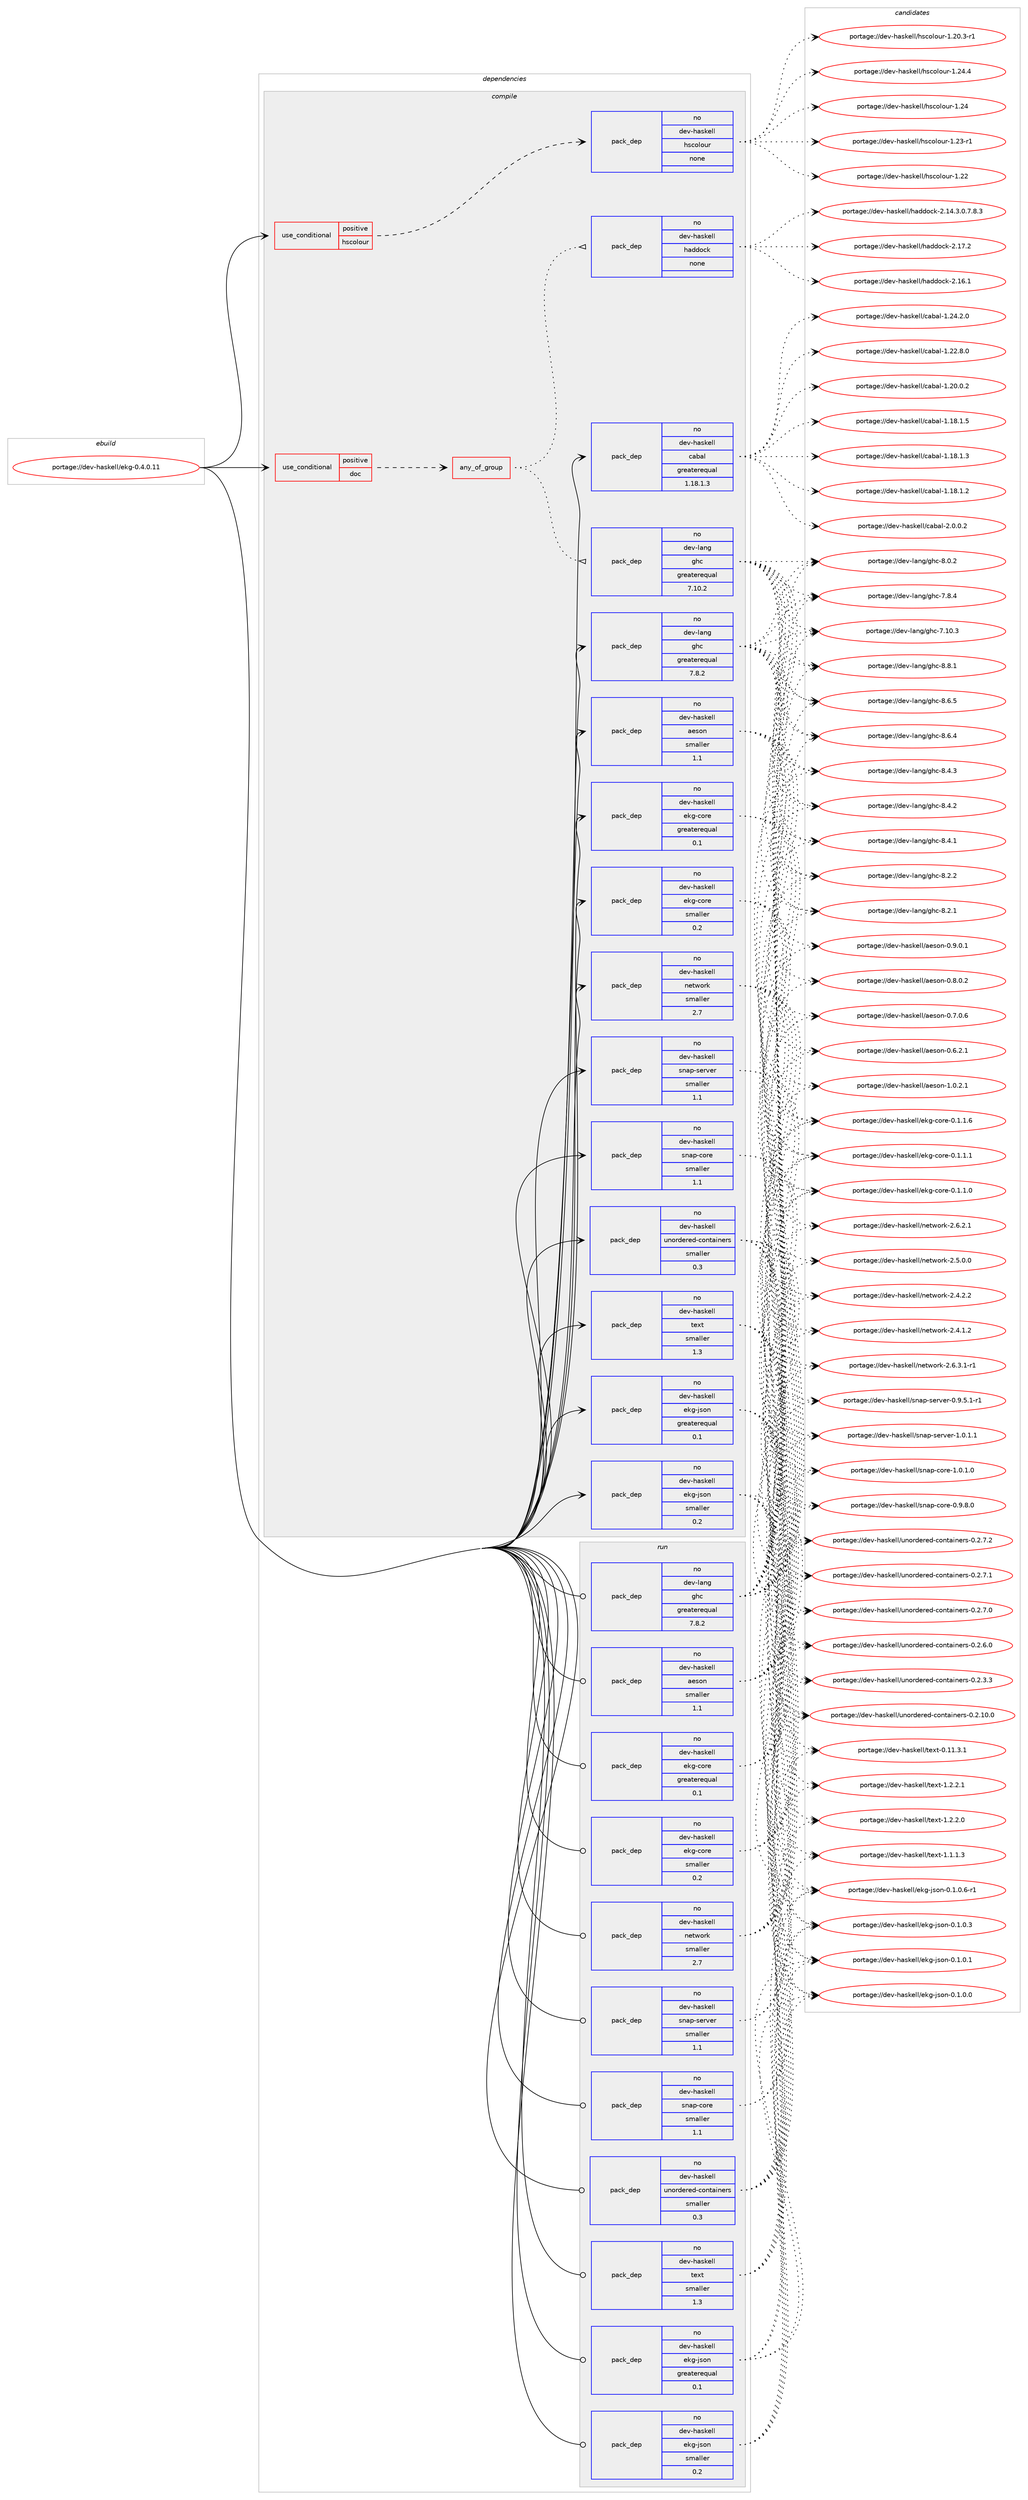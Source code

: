 digraph prolog {

# *************
# Graph options
# *************

newrank=true;
concentrate=true;
compound=true;
graph [rankdir=LR,fontname=Helvetica,fontsize=10,ranksep=1.5];#, ranksep=2.5, nodesep=0.2];
edge  [arrowhead=vee];
node  [fontname=Helvetica,fontsize=10];

# **********
# The ebuild
# **********

subgraph cluster_leftcol {
color=gray;
rank=same;
label=<<i>ebuild</i>>;
id [label="portage://dev-haskell/ekg-0.4.0.11", color=red, width=4, href="../dev-haskell/ekg-0.4.0.11.svg"];
}

# ****************
# The dependencies
# ****************

subgraph cluster_midcol {
color=gray;
label=<<i>dependencies</i>>;
subgraph cluster_compile {
fillcolor="#eeeeee";
style=filled;
label=<<i>compile</i>>;
subgraph cond134127 {
dependency563977 [label=<<TABLE BORDER="0" CELLBORDER="1" CELLSPACING="0" CELLPADDING="4"><TR><TD ROWSPAN="3" CELLPADDING="10">use_conditional</TD></TR><TR><TD>positive</TD></TR><TR><TD>doc</TD></TR></TABLE>>, shape=none, color=red];
subgraph any6513 {
dependency563978 [label=<<TABLE BORDER="0" CELLBORDER="1" CELLSPACING="0" CELLPADDING="4"><TR><TD CELLPADDING="10">any_of_group</TD></TR></TABLE>>, shape=none, color=red];subgraph pack423100 {
dependency563979 [label=<<TABLE BORDER="0" CELLBORDER="1" CELLSPACING="0" CELLPADDING="4" WIDTH="220"><TR><TD ROWSPAN="6" CELLPADDING="30">pack_dep</TD></TR><TR><TD WIDTH="110">no</TD></TR><TR><TD>dev-haskell</TD></TR><TR><TD>haddock</TD></TR><TR><TD>none</TD></TR><TR><TD></TD></TR></TABLE>>, shape=none, color=blue];
}
dependency563978:e -> dependency563979:w [weight=20,style="dotted",arrowhead="oinv"];
subgraph pack423101 {
dependency563980 [label=<<TABLE BORDER="0" CELLBORDER="1" CELLSPACING="0" CELLPADDING="4" WIDTH="220"><TR><TD ROWSPAN="6" CELLPADDING="30">pack_dep</TD></TR><TR><TD WIDTH="110">no</TD></TR><TR><TD>dev-lang</TD></TR><TR><TD>ghc</TD></TR><TR><TD>greaterequal</TD></TR><TR><TD>7.10.2</TD></TR></TABLE>>, shape=none, color=blue];
}
dependency563978:e -> dependency563980:w [weight=20,style="dotted",arrowhead="oinv"];
}
dependency563977:e -> dependency563978:w [weight=20,style="dashed",arrowhead="vee"];
}
id:e -> dependency563977:w [weight=20,style="solid",arrowhead="vee"];
subgraph cond134128 {
dependency563981 [label=<<TABLE BORDER="0" CELLBORDER="1" CELLSPACING="0" CELLPADDING="4"><TR><TD ROWSPAN="3" CELLPADDING="10">use_conditional</TD></TR><TR><TD>positive</TD></TR><TR><TD>hscolour</TD></TR></TABLE>>, shape=none, color=red];
subgraph pack423102 {
dependency563982 [label=<<TABLE BORDER="0" CELLBORDER="1" CELLSPACING="0" CELLPADDING="4" WIDTH="220"><TR><TD ROWSPAN="6" CELLPADDING="30">pack_dep</TD></TR><TR><TD WIDTH="110">no</TD></TR><TR><TD>dev-haskell</TD></TR><TR><TD>hscolour</TD></TR><TR><TD>none</TD></TR><TR><TD></TD></TR></TABLE>>, shape=none, color=blue];
}
dependency563981:e -> dependency563982:w [weight=20,style="dashed",arrowhead="vee"];
}
id:e -> dependency563981:w [weight=20,style="solid",arrowhead="vee"];
subgraph pack423103 {
dependency563983 [label=<<TABLE BORDER="0" CELLBORDER="1" CELLSPACING="0" CELLPADDING="4" WIDTH="220"><TR><TD ROWSPAN="6" CELLPADDING="30">pack_dep</TD></TR><TR><TD WIDTH="110">no</TD></TR><TR><TD>dev-haskell</TD></TR><TR><TD>aeson</TD></TR><TR><TD>smaller</TD></TR><TR><TD>1.1</TD></TR></TABLE>>, shape=none, color=blue];
}
id:e -> dependency563983:w [weight=20,style="solid",arrowhead="vee"];
subgraph pack423104 {
dependency563984 [label=<<TABLE BORDER="0" CELLBORDER="1" CELLSPACING="0" CELLPADDING="4" WIDTH="220"><TR><TD ROWSPAN="6" CELLPADDING="30">pack_dep</TD></TR><TR><TD WIDTH="110">no</TD></TR><TR><TD>dev-haskell</TD></TR><TR><TD>cabal</TD></TR><TR><TD>greaterequal</TD></TR><TR><TD>1.18.1.3</TD></TR></TABLE>>, shape=none, color=blue];
}
id:e -> dependency563984:w [weight=20,style="solid",arrowhead="vee"];
subgraph pack423105 {
dependency563985 [label=<<TABLE BORDER="0" CELLBORDER="1" CELLSPACING="0" CELLPADDING="4" WIDTH="220"><TR><TD ROWSPAN="6" CELLPADDING="30">pack_dep</TD></TR><TR><TD WIDTH="110">no</TD></TR><TR><TD>dev-haskell</TD></TR><TR><TD>ekg-core</TD></TR><TR><TD>greaterequal</TD></TR><TR><TD>0.1</TD></TR></TABLE>>, shape=none, color=blue];
}
id:e -> dependency563985:w [weight=20,style="solid",arrowhead="vee"];
subgraph pack423106 {
dependency563986 [label=<<TABLE BORDER="0" CELLBORDER="1" CELLSPACING="0" CELLPADDING="4" WIDTH="220"><TR><TD ROWSPAN="6" CELLPADDING="30">pack_dep</TD></TR><TR><TD WIDTH="110">no</TD></TR><TR><TD>dev-haskell</TD></TR><TR><TD>ekg-core</TD></TR><TR><TD>smaller</TD></TR><TR><TD>0.2</TD></TR></TABLE>>, shape=none, color=blue];
}
id:e -> dependency563986:w [weight=20,style="solid",arrowhead="vee"];
subgraph pack423107 {
dependency563987 [label=<<TABLE BORDER="0" CELLBORDER="1" CELLSPACING="0" CELLPADDING="4" WIDTH="220"><TR><TD ROWSPAN="6" CELLPADDING="30">pack_dep</TD></TR><TR><TD WIDTH="110">no</TD></TR><TR><TD>dev-haskell</TD></TR><TR><TD>ekg-json</TD></TR><TR><TD>greaterequal</TD></TR><TR><TD>0.1</TD></TR></TABLE>>, shape=none, color=blue];
}
id:e -> dependency563987:w [weight=20,style="solid",arrowhead="vee"];
subgraph pack423108 {
dependency563988 [label=<<TABLE BORDER="0" CELLBORDER="1" CELLSPACING="0" CELLPADDING="4" WIDTH="220"><TR><TD ROWSPAN="6" CELLPADDING="30">pack_dep</TD></TR><TR><TD WIDTH="110">no</TD></TR><TR><TD>dev-haskell</TD></TR><TR><TD>ekg-json</TD></TR><TR><TD>smaller</TD></TR><TR><TD>0.2</TD></TR></TABLE>>, shape=none, color=blue];
}
id:e -> dependency563988:w [weight=20,style="solid",arrowhead="vee"];
subgraph pack423109 {
dependency563989 [label=<<TABLE BORDER="0" CELLBORDER="1" CELLSPACING="0" CELLPADDING="4" WIDTH="220"><TR><TD ROWSPAN="6" CELLPADDING="30">pack_dep</TD></TR><TR><TD WIDTH="110">no</TD></TR><TR><TD>dev-haskell</TD></TR><TR><TD>network</TD></TR><TR><TD>smaller</TD></TR><TR><TD>2.7</TD></TR></TABLE>>, shape=none, color=blue];
}
id:e -> dependency563989:w [weight=20,style="solid",arrowhead="vee"];
subgraph pack423110 {
dependency563990 [label=<<TABLE BORDER="0" CELLBORDER="1" CELLSPACING="0" CELLPADDING="4" WIDTH="220"><TR><TD ROWSPAN="6" CELLPADDING="30">pack_dep</TD></TR><TR><TD WIDTH="110">no</TD></TR><TR><TD>dev-haskell</TD></TR><TR><TD>snap-core</TD></TR><TR><TD>smaller</TD></TR><TR><TD>1.1</TD></TR></TABLE>>, shape=none, color=blue];
}
id:e -> dependency563990:w [weight=20,style="solid",arrowhead="vee"];
subgraph pack423111 {
dependency563991 [label=<<TABLE BORDER="0" CELLBORDER="1" CELLSPACING="0" CELLPADDING="4" WIDTH="220"><TR><TD ROWSPAN="6" CELLPADDING="30">pack_dep</TD></TR><TR><TD WIDTH="110">no</TD></TR><TR><TD>dev-haskell</TD></TR><TR><TD>snap-server</TD></TR><TR><TD>smaller</TD></TR><TR><TD>1.1</TD></TR></TABLE>>, shape=none, color=blue];
}
id:e -> dependency563991:w [weight=20,style="solid",arrowhead="vee"];
subgraph pack423112 {
dependency563992 [label=<<TABLE BORDER="0" CELLBORDER="1" CELLSPACING="0" CELLPADDING="4" WIDTH="220"><TR><TD ROWSPAN="6" CELLPADDING="30">pack_dep</TD></TR><TR><TD WIDTH="110">no</TD></TR><TR><TD>dev-haskell</TD></TR><TR><TD>text</TD></TR><TR><TD>smaller</TD></TR><TR><TD>1.3</TD></TR></TABLE>>, shape=none, color=blue];
}
id:e -> dependency563992:w [weight=20,style="solid",arrowhead="vee"];
subgraph pack423113 {
dependency563993 [label=<<TABLE BORDER="0" CELLBORDER="1" CELLSPACING="0" CELLPADDING="4" WIDTH="220"><TR><TD ROWSPAN="6" CELLPADDING="30">pack_dep</TD></TR><TR><TD WIDTH="110">no</TD></TR><TR><TD>dev-haskell</TD></TR><TR><TD>unordered-containers</TD></TR><TR><TD>smaller</TD></TR><TR><TD>0.3</TD></TR></TABLE>>, shape=none, color=blue];
}
id:e -> dependency563993:w [weight=20,style="solid",arrowhead="vee"];
subgraph pack423114 {
dependency563994 [label=<<TABLE BORDER="0" CELLBORDER="1" CELLSPACING="0" CELLPADDING="4" WIDTH="220"><TR><TD ROWSPAN="6" CELLPADDING="30">pack_dep</TD></TR><TR><TD WIDTH="110">no</TD></TR><TR><TD>dev-lang</TD></TR><TR><TD>ghc</TD></TR><TR><TD>greaterequal</TD></TR><TR><TD>7.8.2</TD></TR></TABLE>>, shape=none, color=blue];
}
id:e -> dependency563994:w [weight=20,style="solid",arrowhead="vee"];
}
subgraph cluster_compileandrun {
fillcolor="#eeeeee";
style=filled;
label=<<i>compile and run</i>>;
}
subgraph cluster_run {
fillcolor="#eeeeee";
style=filled;
label=<<i>run</i>>;
subgraph pack423115 {
dependency563995 [label=<<TABLE BORDER="0" CELLBORDER="1" CELLSPACING="0" CELLPADDING="4" WIDTH="220"><TR><TD ROWSPAN="6" CELLPADDING="30">pack_dep</TD></TR><TR><TD WIDTH="110">no</TD></TR><TR><TD>dev-haskell</TD></TR><TR><TD>aeson</TD></TR><TR><TD>smaller</TD></TR><TR><TD>1.1</TD></TR></TABLE>>, shape=none, color=blue];
}
id:e -> dependency563995:w [weight=20,style="solid",arrowhead="odot"];
subgraph pack423116 {
dependency563996 [label=<<TABLE BORDER="0" CELLBORDER="1" CELLSPACING="0" CELLPADDING="4" WIDTH="220"><TR><TD ROWSPAN="6" CELLPADDING="30">pack_dep</TD></TR><TR><TD WIDTH="110">no</TD></TR><TR><TD>dev-haskell</TD></TR><TR><TD>ekg-core</TD></TR><TR><TD>greaterequal</TD></TR><TR><TD>0.1</TD></TR></TABLE>>, shape=none, color=blue];
}
id:e -> dependency563996:w [weight=20,style="solid",arrowhead="odot"];
subgraph pack423117 {
dependency563997 [label=<<TABLE BORDER="0" CELLBORDER="1" CELLSPACING="0" CELLPADDING="4" WIDTH="220"><TR><TD ROWSPAN="6" CELLPADDING="30">pack_dep</TD></TR><TR><TD WIDTH="110">no</TD></TR><TR><TD>dev-haskell</TD></TR><TR><TD>ekg-core</TD></TR><TR><TD>smaller</TD></TR><TR><TD>0.2</TD></TR></TABLE>>, shape=none, color=blue];
}
id:e -> dependency563997:w [weight=20,style="solid",arrowhead="odot"];
subgraph pack423118 {
dependency563998 [label=<<TABLE BORDER="0" CELLBORDER="1" CELLSPACING="0" CELLPADDING="4" WIDTH="220"><TR><TD ROWSPAN="6" CELLPADDING="30">pack_dep</TD></TR><TR><TD WIDTH="110">no</TD></TR><TR><TD>dev-haskell</TD></TR><TR><TD>ekg-json</TD></TR><TR><TD>greaterequal</TD></TR><TR><TD>0.1</TD></TR></TABLE>>, shape=none, color=blue];
}
id:e -> dependency563998:w [weight=20,style="solid",arrowhead="odot"];
subgraph pack423119 {
dependency563999 [label=<<TABLE BORDER="0" CELLBORDER="1" CELLSPACING="0" CELLPADDING="4" WIDTH="220"><TR><TD ROWSPAN="6" CELLPADDING="30">pack_dep</TD></TR><TR><TD WIDTH="110">no</TD></TR><TR><TD>dev-haskell</TD></TR><TR><TD>ekg-json</TD></TR><TR><TD>smaller</TD></TR><TR><TD>0.2</TD></TR></TABLE>>, shape=none, color=blue];
}
id:e -> dependency563999:w [weight=20,style="solid",arrowhead="odot"];
subgraph pack423120 {
dependency564000 [label=<<TABLE BORDER="0" CELLBORDER="1" CELLSPACING="0" CELLPADDING="4" WIDTH="220"><TR><TD ROWSPAN="6" CELLPADDING="30">pack_dep</TD></TR><TR><TD WIDTH="110">no</TD></TR><TR><TD>dev-haskell</TD></TR><TR><TD>network</TD></TR><TR><TD>smaller</TD></TR><TR><TD>2.7</TD></TR></TABLE>>, shape=none, color=blue];
}
id:e -> dependency564000:w [weight=20,style="solid",arrowhead="odot"];
subgraph pack423121 {
dependency564001 [label=<<TABLE BORDER="0" CELLBORDER="1" CELLSPACING="0" CELLPADDING="4" WIDTH="220"><TR><TD ROWSPAN="6" CELLPADDING="30">pack_dep</TD></TR><TR><TD WIDTH="110">no</TD></TR><TR><TD>dev-haskell</TD></TR><TR><TD>snap-core</TD></TR><TR><TD>smaller</TD></TR><TR><TD>1.1</TD></TR></TABLE>>, shape=none, color=blue];
}
id:e -> dependency564001:w [weight=20,style="solid",arrowhead="odot"];
subgraph pack423122 {
dependency564002 [label=<<TABLE BORDER="0" CELLBORDER="1" CELLSPACING="0" CELLPADDING="4" WIDTH="220"><TR><TD ROWSPAN="6" CELLPADDING="30">pack_dep</TD></TR><TR><TD WIDTH="110">no</TD></TR><TR><TD>dev-haskell</TD></TR><TR><TD>snap-server</TD></TR><TR><TD>smaller</TD></TR><TR><TD>1.1</TD></TR></TABLE>>, shape=none, color=blue];
}
id:e -> dependency564002:w [weight=20,style="solid",arrowhead="odot"];
subgraph pack423123 {
dependency564003 [label=<<TABLE BORDER="0" CELLBORDER="1" CELLSPACING="0" CELLPADDING="4" WIDTH="220"><TR><TD ROWSPAN="6" CELLPADDING="30">pack_dep</TD></TR><TR><TD WIDTH="110">no</TD></TR><TR><TD>dev-haskell</TD></TR><TR><TD>text</TD></TR><TR><TD>smaller</TD></TR><TR><TD>1.3</TD></TR></TABLE>>, shape=none, color=blue];
}
id:e -> dependency564003:w [weight=20,style="solid",arrowhead="odot"];
subgraph pack423124 {
dependency564004 [label=<<TABLE BORDER="0" CELLBORDER="1" CELLSPACING="0" CELLPADDING="4" WIDTH="220"><TR><TD ROWSPAN="6" CELLPADDING="30">pack_dep</TD></TR><TR><TD WIDTH="110">no</TD></TR><TR><TD>dev-haskell</TD></TR><TR><TD>unordered-containers</TD></TR><TR><TD>smaller</TD></TR><TR><TD>0.3</TD></TR></TABLE>>, shape=none, color=blue];
}
id:e -> dependency564004:w [weight=20,style="solid",arrowhead="odot"];
subgraph pack423125 {
dependency564005 [label=<<TABLE BORDER="0" CELLBORDER="1" CELLSPACING="0" CELLPADDING="4" WIDTH="220"><TR><TD ROWSPAN="6" CELLPADDING="30">pack_dep</TD></TR><TR><TD WIDTH="110">no</TD></TR><TR><TD>dev-lang</TD></TR><TR><TD>ghc</TD></TR><TR><TD>greaterequal</TD></TR><TR><TD>7.8.2</TD></TR></TABLE>>, shape=none, color=blue];
}
id:e -> dependency564005:w [weight=20,style="solid",arrowhead="odot"];
}
}

# **************
# The candidates
# **************

subgraph cluster_choices {
rank=same;
color=gray;
label=<<i>candidates</i>>;

subgraph choice423100 {
color=black;
nodesep=1;
choice100101118451049711510710110810847104971001001119910745504649554650 [label="portage://dev-haskell/haddock-2.17.2", color=red, width=4,href="../dev-haskell/haddock-2.17.2.svg"];
choice100101118451049711510710110810847104971001001119910745504649544649 [label="portage://dev-haskell/haddock-2.16.1", color=red, width=4,href="../dev-haskell/haddock-2.16.1.svg"];
choice1001011184510497115107101108108471049710010011199107455046495246514648465546564651 [label="portage://dev-haskell/haddock-2.14.3.0.7.8.3", color=red, width=4,href="../dev-haskell/haddock-2.14.3.0.7.8.3.svg"];
dependency563979:e -> choice100101118451049711510710110810847104971001001119910745504649554650:w [style=dotted,weight="100"];
dependency563979:e -> choice100101118451049711510710110810847104971001001119910745504649544649:w [style=dotted,weight="100"];
dependency563979:e -> choice1001011184510497115107101108108471049710010011199107455046495246514648465546564651:w [style=dotted,weight="100"];
}
subgraph choice423101 {
color=black;
nodesep=1;
choice10010111845108971101034710310499455646564649 [label="portage://dev-lang/ghc-8.8.1", color=red, width=4,href="../dev-lang/ghc-8.8.1.svg"];
choice10010111845108971101034710310499455646544653 [label="portage://dev-lang/ghc-8.6.5", color=red, width=4,href="../dev-lang/ghc-8.6.5.svg"];
choice10010111845108971101034710310499455646544652 [label="portage://dev-lang/ghc-8.6.4", color=red, width=4,href="../dev-lang/ghc-8.6.4.svg"];
choice10010111845108971101034710310499455646524651 [label="portage://dev-lang/ghc-8.4.3", color=red, width=4,href="../dev-lang/ghc-8.4.3.svg"];
choice10010111845108971101034710310499455646524650 [label="portage://dev-lang/ghc-8.4.2", color=red, width=4,href="../dev-lang/ghc-8.4.2.svg"];
choice10010111845108971101034710310499455646524649 [label="portage://dev-lang/ghc-8.4.1", color=red, width=4,href="../dev-lang/ghc-8.4.1.svg"];
choice10010111845108971101034710310499455646504650 [label="portage://dev-lang/ghc-8.2.2", color=red, width=4,href="../dev-lang/ghc-8.2.2.svg"];
choice10010111845108971101034710310499455646504649 [label="portage://dev-lang/ghc-8.2.1", color=red, width=4,href="../dev-lang/ghc-8.2.1.svg"];
choice10010111845108971101034710310499455646484650 [label="portage://dev-lang/ghc-8.0.2", color=red, width=4,href="../dev-lang/ghc-8.0.2.svg"];
choice10010111845108971101034710310499455546564652 [label="portage://dev-lang/ghc-7.8.4", color=red, width=4,href="../dev-lang/ghc-7.8.4.svg"];
choice1001011184510897110103471031049945554649484651 [label="portage://dev-lang/ghc-7.10.3", color=red, width=4,href="../dev-lang/ghc-7.10.3.svg"];
dependency563980:e -> choice10010111845108971101034710310499455646564649:w [style=dotted,weight="100"];
dependency563980:e -> choice10010111845108971101034710310499455646544653:w [style=dotted,weight="100"];
dependency563980:e -> choice10010111845108971101034710310499455646544652:w [style=dotted,weight="100"];
dependency563980:e -> choice10010111845108971101034710310499455646524651:w [style=dotted,weight="100"];
dependency563980:e -> choice10010111845108971101034710310499455646524650:w [style=dotted,weight="100"];
dependency563980:e -> choice10010111845108971101034710310499455646524649:w [style=dotted,weight="100"];
dependency563980:e -> choice10010111845108971101034710310499455646504650:w [style=dotted,weight="100"];
dependency563980:e -> choice10010111845108971101034710310499455646504649:w [style=dotted,weight="100"];
dependency563980:e -> choice10010111845108971101034710310499455646484650:w [style=dotted,weight="100"];
dependency563980:e -> choice10010111845108971101034710310499455546564652:w [style=dotted,weight="100"];
dependency563980:e -> choice1001011184510897110103471031049945554649484651:w [style=dotted,weight="100"];
}
subgraph choice423102 {
color=black;
nodesep=1;
choice1001011184510497115107101108108471041159911110811111711445494650524652 [label="portage://dev-haskell/hscolour-1.24.4", color=red, width=4,href="../dev-haskell/hscolour-1.24.4.svg"];
choice100101118451049711510710110810847104115991111081111171144549465052 [label="portage://dev-haskell/hscolour-1.24", color=red, width=4,href="../dev-haskell/hscolour-1.24.svg"];
choice1001011184510497115107101108108471041159911110811111711445494650514511449 [label="portage://dev-haskell/hscolour-1.23-r1", color=red, width=4,href="../dev-haskell/hscolour-1.23-r1.svg"];
choice100101118451049711510710110810847104115991111081111171144549465050 [label="portage://dev-haskell/hscolour-1.22", color=red, width=4,href="../dev-haskell/hscolour-1.22.svg"];
choice10010111845104971151071011081084710411599111108111117114454946504846514511449 [label="portage://dev-haskell/hscolour-1.20.3-r1", color=red, width=4,href="../dev-haskell/hscolour-1.20.3-r1.svg"];
dependency563982:e -> choice1001011184510497115107101108108471041159911110811111711445494650524652:w [style=dotted,weight="100"];
dependency563982:e -> choice100101118451049711510710110810847104115991111081111171144549465052:w [style=dotted,weight="100"];
dependency563982:e -> choice1001011184510497115107101108108471041159911110811111711445494650514511449:w [style=dotted,weight="100"];
dependency563982:e -> choice100101118451049711510710110810847104115991111081111171144549465050:w [style=dotted,weight="100"];
dependency563982:e -> choice10010111845104971151071011081084710411599111108111117114454946504846514511449:w [style=dotted,weight="100"];
}
subgraph choice423103 {
color=black;
nodesep=1;
choice100101118451049711510710110810847971011151111104549464846504649 [label="portage://dev-haskell/aeson-1.0.2.1", color=red, width=4,href="../dev-haskell/aeson-1.0.2.1.svg"];
choice100101118451049711510710110810847971011151111104548465746484649 [label="portage://dev-haskell/aeson-0.9.0.1", color=red, width=4,href="../dev-haskell/aeson-0.9.0.1.svg"];
choice100101118451049711510710110810847971011151111104548465646484650 [label="portage://dev-haskell/aeson-0.8.0.2", color=red, width=4,href="../dev-haskell/aeson-0.8.0.2.svg"];
choice100101118451049711510710110810847971011151111104548465546484654 [label="portage://dev-haskell/aeson-0.7.0.6", color=red, width=4,href="../dev-haskell/aeson-0.7.0.6.svg"];
choice100101118451049711510710110810847971011151111104548465446504649 [label="portage://dev-haskell/aeson-0.6.2.1", color=red, width=4,href="../dev-haskell/aeson-0.6.2.1.svg"];
dependency563983:e -> choice100101118451049711510710110810847971011151111104549464846504649:w [style=dotted,weight="100"];
dependency563983:e -> choice100101118451049711510710110810847971011151111104548465746484649:w [style=dotted,weight="100"];
dependency563983:e -> choice100101118451049711510710110810847971011151111104548465646484650:w [style=dotted,weight="100"];
dependency563983:e -> choice100101118451049711510710110810847971011151111104548465546484654:w [style=dotted,weight="100"];
dependency563983:e -> choice100101118451049711510710110810847971011151111104548465446504649:w [style=dotted,weight="100"];
}
subgraph choice423104 {
color=black;
nodesep=1;
choice100101118451049711510710110810847999798971084550464846484650 [label="portage://dev-haskell/cabal-2.0.0.2", color=red, width=4,href="../dev-haskell/cabal-2.0.0.2.svg"];
choice10010111845104971151071011081084799979897108454946505246504648 [label="portage://dev-haskell/cabal-1.24.2.0", color=red, width=4,href="../dev-haskell/cabal-1.24.2.0.svg"];
choice10010111845104971151071011081084799979897108454946505046564648 [label="portage://dev-haskell/cabal-1.22.8.0", color=red, width=4,href="../dev-haskell/cabal-1.22.8.0.svg"];
choice10010111845104971151071011081084799979897108454946504846484650 [label="portage://dev-haskell/cabal-1.20.0.2", color=red, width=4,href="../dev-haskell/cabal-1.20.0.2.svg"];
choice10010111845104971151071011081084799979897108454946495646494653 [label="portage://dev-haskell/cabal-1.18.1.5", color=red, width=4,href="../dev-haskell/cabal-1.18.1.5.svg"];
choice10010111845104971151071011081084799979897108454946495646494651 [label="portage://dev-haskell/cabal-1.18.1.3", color=red, width=4,href="../dev-haskell/cabal-1.18.1.3.svg"];
choice10010111845104971151071011081084799979897108454946495646494650 [label="portage://dev-haskell/cabal-1.18.1.2", color=red, width=4,href="../dev-haskell/cabal-1.18.1.2.svg"];
dependency563984:e -> choice100101118451049711510710110810847999798971084550464846484650:w [style=dotted,weight="100"];
dependency563984:e -> choice10010111845104971151071011081084799979897108454946505246504648:w [style=dotted,weight="100"];
dependency563984:e -> choice10010111845104971151071011081084799979897108454946505046564648:w [style=dotted,weight="100"];
dependency563984:e -> choice10010111845104971151071011081084799979897108454946504846484650:w [style=dotted,weight="100"];
dependency563984:e -> choice10010111845104971151071011081084799979897108454946495646494653:w [style=dotted,weight="100"];
dependency563984:e -> choice10010111845104971151071011081084799979897108454946495646494651:w [style=dotted,weight="100"];
dependency563984:e -> choice10010111845104971151071011081084799979897108454946495646494650:w [style=dotted,weight="100"];
}
subgraph choice423105 {
color=black;
nodesep=1;
choice10010111845104971151071011081084710110710345991111141014548464946494654 [label="portage://dev-haskell/ekg-core-0.1.1.6", color=red, width=4,href="../dev-haskell/ekg-core-0.1.1.6.svg"];
choice10010111845104971151071011081084710110710345991111141014548464946494649 [label="portage://dev-haskell/ekg-core-0.1.1.1", color=red, width=4,href="../dev-haskell/ekg-core-0.1.1.1.svg"];
choice10010111845104971151071011081084710110710345991111141014548464946494648 [label="portage://dev-haskell/ekg-core-0.1.1.0", color=red, width=4,href="../dev-haskell/ekg-core-0.1.1.0.svg"];
dependency563985:e -> choice10010111845104971151071011081084710110710345991111141014548464946494654:w [style=dotted,weight="100"];
dependency563985:e -> choice10010111845104971151071011081084710110710345991111141014548464946494649:w [style=dotted,weight="100"];
dependency563985:e -> choice10010111845104971151071011081084710110710345991111141014548464946494648:w [style=dotted,weight="100"];
}
subgraph choice423106 {
color=black;
nodesep=1;
choice10010111845104971151071011081084710110710345991111141014548464946494654 [label="portage://dev-haskell/ekg-core-0.1.1.6", color=red, width=4,href="../dev-haskell/ekg-core-0.1.1.6.svg"];
choice10010111845104971151071011081084710110710345991111141014548464946494649 [label="portage://dev-haskell/ekg-core-0.1.1.1", color=red, width=4,href="../dev-haskell/ekg-core-0.1.1.1.svg"];
choice10010111845104971151071011081084710110710345991111141014548464946494648 [label="portage://dev-haskell/ekg-core-0.1.1.0", color=red, width=4,href="../dev-haskell/ekg-core-0.1.1.0.svg"];
dependency563986:e -> choice10010111845104971151071011081084710110710345991111141014548464946494654:w [style=dotted,weight="100"];
dependency563986:e -> choice10010111845104971151071011081084710110710345991111141014548464946494649:w [style=dotted,weight="100"];
dependency563986:e -> choice10010111845104971151071011081084710110710345991111141014548464946494648:w [style=dotted,weight="100"];
}
subgraph choice423107 {
color=black;
nodesep=1;
choice1001011184510497115107101108108471011071034510611511111045484649464846544511449 [label="portage://dev-haskell/ekg-json-0.1.0.6-r1", color=red, width=4,href="../dev-haskell/ekg-json-0.1.0.6-r1.svg"];
choice100101118451049711510710110810847101107103451061151111104548464946484651 [label="portage://dev-haskell/ekg-json-0.1.0.3", color=red, width=4,href="../dev-haskell/ekg-json-0.1.0.3.svg"];
choice100101118451049711510710110810847101107103451061151111104548464946484649 [label="portage://dev-haskell/ekg-json-0.1.0.1", color=red, width=4,href="../dev-haskell/ekg-json-0.1.0.1.svg"];
choice100101118451049711510710110810847101107103451061151111104548464946484648 [label="portage://dev-haskell/ekg-json-0.1.0.0", color=red, width=4,href="../dev-haskell/ekg-json-0.1.0.0.svg"];
dependency563987:e -> choice1001011184510497115107101108108471011071034510611511111045484649464846544511449:w [style=dotted,weight="100"];
dependency563987:e -> choice100101118451049711510710110810847101107103451061151111104548464946484651:w [style=dotted,weight="100"];
dependency563987:e -> choice100101118451049711510710110810847101107103451061151111104548464946484649:w [style=dotted,weight="100"];
dependency563987:e -> choice100101118451049711510710110810847101107103451061151111104548464946484648:w [style=dotted,weight="100"];
}
subgraph choice423108 {
color=black;
nodesep=1;
choice1001011184510497115107101108108471011071034510611511111045484649464846544511449 [label="portage://dev-haskell/ekg-json-0.1.0.6-r1", color=red, width=4,href="../dev-haskell/ekg-json-0.1.0.6-r1.svg"];
choice100101118451049711510710110810847101107103451061151111104548464946484651 [label="portage://dev-haskell/ekg-json-0.1.0.3", color=red, width=4,href="../dev-haskell/ekg-json-0.1.0.3.svg"];
choice100101118451049711510710110810847101107103451061151111104548464946484649 [label="portage://dev-haskell/ekg-json-0.1.0.1", color=red, width=4,href="../dev-haskell/ekg-json-0.1.0.1.svg"];
choice100101118451049711510710110810847101107103451061151111104548464946484648 [label="portage://dev-haskell/ekg-json-0.1.0.0", color=red, width=4,href="../dev-haskell/ekg-json-0.1.0.0.svg"];
dependency563988:e -> choice1001011184510497115107101108108471011071034510611511111045484649464846544511449:w [style=dotted,weight="100"];
dependency563988:e -> choice100101118451049711510710110810847101107103451061151111104548464946484651:w [style=dotted,weight="100"];
dependency563988:e -> choice100101118451049711510710110810847101107103451061151111104548464946484649:w [style=dotted,weight="100"];
dependency563988:e -> choice100101118451049711510710110810847101107103451061151111104548464946484648:w [style=dotted,weight="100"];
}
subgraph choice423109 {
color=black;
nodesep=1;
choice10010111845104971151071011081084711010111611911111410745504654465146494511449 [label="portage://dev-haskell/network-2.6.3.1-r1", color=red, width=4,href="../dev-haskell/network-2.6.3.1-r1.svg"];
choice1001011184510497115107101108108471101011161191111141074550465446504649 [label="portage://dev-haskell/network-2.6.2.1", color=red, width=4,href="../dev-haskell/network-2.6.2.1.svg"];
choice1001011184510497115107101108108471101011161191111141074550465346484648 [label="portage://dev-haskell/network-2.5.0.0", color=red, width=4,href="../dev-haskell/network-2.5.0.0.svg"];
choice1001011184510497115107101108108471101011161191111141074550465246504650 [label="portage://dev-haskell/network-2.4.2.2", color=red, width=4,href="../dev-haskell/network-2.4.2.2.svg"];
choice1001011184510497115107101108108471101011161191111141074550465246494650 [label="portage://dev-haskell/network-2.4.1.2", color=red, width=4,href="../dev-haskell/network-2.4.1.2.svg"];
dependency563989:e -> choice10010111845104971151071011081084711010111611911111410745504654465146494511449:w [style=dotted,weight="100"];
dependency563989:e -> choice1001011184510497115107101108108471101011161191111141074550465446504649:w [style=dotted,weight="100"];
dependency563989:e -> choice1001011184510497115107101108108471101011161191111141074550465346484648:w [style=dotted,weight="100"];
dependency563989:e -> choice1001011184510497115107101108108471101011161191111141074550465246504650:w [style=dotted,weight="100"];
dependency563989:e -> choice1001011184510497115107101108108471101011161191111141074550465246494650:w [style=dotted,weight="100"];
}
subgraph choice423110 {
color=black;
nodesep=1;
choice1001011184510497115107101108108471151109711245991111141014549464846494648 [label="portage://dev-haskell/snap-core-1.0.1.0", color=red, width=4,href="../dev-haskell/snap-core-1.0.1.0.svg"];
choice1001011184510497115107101108108471151109711245991111141014548465746564648 [label="portage://dev-haskell/snap-core-0.9.8.0", color=red, width=4,href="../dev-haskell/snap-core-0.9.8.0.svg"];
dependency563990:e -> choice1001011184510497115107101108108471151109711245991111141014549464846494648:w [style=dotted,weight="100"];
dependency563990:e -> choice1001011184510497115107101108108471151109711245991111141014548465746564648:w [style=dotted,weight="100"];
}
subgraph choice423111 {
color=black;
nodesep=1;
choice10010111845104971151071011081084711511097112451151011141181011144549464846494649 [label="portage://dev-haskell/snap-server-1.0.1.1", color=red, width=4,href="../dev-haskell/snap-server-1.0.1.1.svg"];
choice100101118451049711510710110810847115110971124511510111411810111445484657465346494511449 [label="portage://dev-haskell/snap-server-0.9.5.1-r1", color=red, width=4,href="../dev-haskell/snap-server-0.9.5.1-r1.svg"];
dependency563991:e -> choice10010111845104971151071011081084711511097112451151011141181011144549464846494649:w [style=dotted,weight="100"];
dependency563991:e -> choice100101118451049711510710110810847115110971124511510111411810111445484657465346494511449:w [style=dotted,weight="100"];
}
subgraph choice423112 {
color=black;
nodesep=1;
choice1001011184510497115107101108108471161011201164549465046504649 [label="portage://dev-haskell/text-1.2.2.1", color=red, width=4,href="../dev-haskell/text-1.2.2.1.svg"];
choice1001011184510497115107101108108471161011201164549465046504648 [label="portage://dev-haskell/text-1.2.2.0", color=red, width=4,href="../dev-haskell/text-1.2.2.0.svg"];
choice1001011184510497115107101108108471161011201164549464946494651 [label="portage://dev-haskell/text-1.1.1.3", color=red, width=4,href="../dev-haskell/text-1.1.1.3.svg"];
choice100101118451049711510710110810847116101120116454846494946514649 [label="portage://dev-haskell/text-0.11.3.1", color=red, width=4,href="../dev-haskell/text-0.11.3.1.svg"];
dependency563992:e -> choice1001011184510497115107101108108471161011201164549465046504649:w [style=dotted,weight="100"];
dependency563992:e -> choice1001011184510497115107101108108471161011201164549465046504648:w [style=dotted,weight="100"];
dependency563992:e -> choice1001011184510497115107101108108471161011201164549464946494651:w [style=dotted,weight="100"];
dependency563992:e -> choice100101118451049711510710110810847116101120116454846494946514649:w [style=dotted,weight="100"];
}
subgraph choice423113 {
color=black;
nodesep=1;
choice1001011184510497115107101108108471171101111141001011141011004599111110116971051101011141154548465046554650 [label="portage://dev-haskell/unordered-containers-0.2.7.2", color=red, width=4,href="../dev-haskell/unordered-containers-0.2.7.2.svg"];
choice1001011184510497115107101108108471171101111141001011141011004599111110116971051101011141154548465046554649 [label="portage://dev-haskell/unordered-containers-0.2.7.1", color=red, width=4,href="../dev-haskell/unordered-containers-0.2.7.1.svg"];
choice1001011184510497115107101108108471171101111141001011141011004599111110116971051101011141154548465046554648 [label="portage://dev-haskell/unordered-containers-0.2.7.0", color=red, width=4,href="../dev-haskell/unordered-containers-0.2.7.0.svg"];
choice1001011184510497115107101108108471171101111141001011141011004599111110116971051101011141154548465046544648 [label="portage://dev-haskell/unordered-containers-0.2.6.0", color=red, width=4,href="../dev-haskell/unordered-containers-0.2.6.0.svg"];
choice1001011184510497115107101108108471171101111141001011141011004599111110116971051101011141154548465046514651 [label="portage://dev-haskell/unordered-containers-0.2.3.3", color=red, width=4,href="../dev-haskell/unordered-containers-0.2.3.3.svg"];
choice100101118451049711510710110810847117110111114100101114101100459911111011697105110101114115454846504649484648 [label="portage://dev-haskell/unordered-containers-0.2.10.0", color=red, width=4,href="../dev-haskell/unordered-containers-0.2.10.0.svg"];
dependency563993:e -> choice1001011184510497115107101108108471171101111141001011141011004599111110116971051101011141154548465046554650:w [style=dotted,weight="100"];
dependency563993:e -> choice1001011184510497115107101108108471171101111141001011141011004599111110116971051101011141154548465046554649:w [style=dotted,weight="100"];
dependency563993:e -> choice1001011184510497115107101108108471171101111141001011141011004599111110116971051101011141154548465046554648:w [style=dotted,weight="100"];
dependency563993:e -> choice1001011184510497115107101108108471171101111141001011141011004599111110116971051101011141154548465046544648:w [style=dotted,weight="100"];
dependency563993:e -> choice1001011184510497115107101108108471171101111141001011141011004599111110116971051101011141154548465046514651:w [style=dotted,weight="100"];
dependency563993:e -> choice100101118451049711510710110810847117110111114100101114101100459911111011697105110101114115454846504649484648:w [style=dotted,weight="100"];
}
subgraph choice423114 {
color=black;
nodesep=1;
choice10010111845108971101034710310499455646564649 [label="portage://dev-lang/ghc-8.8.1", color=red, width=4,href="../dev-lang/ghc-8.8.1.svg"];
choice10010111845108971101034710310499455646544653 [label="portage://dev-lang/ghc-8.6.5", color=red, width=4,href="../dev-lang/ghc-8.6.5.svg"];
choice10010111845108971101034710310499455646544652 [label="portage://dev-lang/ghc-8.6.4", color=red, width=4,href="../dev-lang/ghc-8.6.4.svg"];
choice10010111845108971101034710310499455646524651 [label="portage://dev-lang/ghc-8.4.3", color=red, width=4,href="../dev-lang/ghc-8.4.3.svg"];
choice10010111845108971101034710310499455646524650 [label="portage://dev-lang/ghc-8.4.2", color=red, width=4,href="../dev-lang/ghc-8.4.2.svg"];
choice10010111845108971101034710310499455646524649 [label="portage://dev-lang/ghc-8.4.1", color=red, width=4,href="../dev-lang/ghc-8.4.1.svg"];
choice10010111845108971101034710310499455646504650 [label="portage://dev-lang/ghc-8.2.2", color=red, width=4,href="../dev-lang/ghc-8.2.2.svg"];
choice10010111845108971101034710310499455646504649 [label="portage://dev-lang/ghc-8.2.1", color=red, width=4,href="../dev-lang/ghc-8.2.1.svg"];
choice10010111845108971101034710310499455646484650 [label="portage://dev-lang/ghc-8.0.2", color=red, width=4,href="../dev-lang/ghc-8.0.2.svg"];
choice10010111845108971101034710310499455546564652 [label="portage://dev-lang/ghc-7.8.4", color=red, width=4,href="../dev-lang/ghc-7.8.4.svg"];
choice1001011184510897110103471031049945554649484651 [label="portage://dev-lang/ghc-7.10.3", color=red, width=4,href="../dev-lang/ghc-7.10.3.svg"];
dependency563994:e -> choice10010111845108971101034710310499455646564649:w [style=dotted,weight="100"];
dependency563994:e -> choice10010111845108971101034710310499455646544653:w [style=dotted,weight="100"];
dependency563994:e -> choice10010111845108971101034710310499455646544652:w [style=dotted,weight="100"];
dependency563994:e -> choice10010111845108971101034710310499455646524651:w [style=dotted,weight="100"];
dependency563994:e -> choice10010111845108971101034710310499455646524650:w [style=dotted,weight="100"];
dependency563994:e -> choice10010111845108971101034710310499455646524649:w [style=dotted,weight="100"];
dependency563994:e -> choice10010111845108971101034710310499455646504650:w [style=dotted,weight="100"];
dependency563994:e -> choice10010111845108971101034710310499455646504649:w [style=dotted,weight="100"];
dependency563994:e -> choice10010111845108971101034710310499455646484650:w [style=dotted,weight="100"];
dependency563994:e -> choice10010111845108971101034710310499455546564652:w [style=dotted,weight="100"];
dependency563994:e -> choice1001011184510897110103471031049945554649484651:w [style=dotted,weight="100"];
}
subgraph choice423115 {
color=black;
nodesep=1;
choice100101118451049711510710110810847971011151111104549464846504649 [label="portage://dev-haskell/aeson-1.0.2.1", color=red, width=4,href="../dev-haskell/aeson-1.0.2.1.svg"];
choice100101118451049711510710110810847971011151111104548465746484649 [label="portage://dev-haskell/aeson-0.9.0.1", color=red, width=4,href="../dev-haskell/aeson-0.9.0.1.svg"];
choice100101118451049711510710110810847971011151111104548465646484650 [label="portage://dev-haskell/aeson-0.8.0.2", color=red, width=4,href="../dev-haskell/aeson-0.8.0.2.svg"];
choice100101118451049711510710110810847971011151111104548465546484654 [label="portage://dev-haskell/aeson-0.7.0.6", color=red, width=4,href="../dev-haskell/aeson-0.7.0.6.svg"];
choice100101118451049711510710110810847971011151111104548465446504649 [label="portage://dev-haskell/aeson-0.6.2.1", color=red, width=4,href="../dev-haskell/aeson-0.6.2.1.svg"];
dependency563995:e -> choice100101118451049711510710110810847971011151111104549464846504649:w [style=dotted,weight="100"];
dependency563995:e -> choice100101118451049711510710110810847971011151111104548465746484649:w [style=dotted,weight="100"];
dependency563995:e -> choice100101118451049711510710110810847971011151111104548465646484650:w [style=dotted,weight="100"];
dependency563995:e -> choice100101118451049711510710110810847971011151111104548465546484654:w [style=dotted,weight="100"];
dependency563995:e -> choice100101118451049711510710110810847971011151111104548465446504649:w [style=dotted,weight="100"];
}
subgraph choice423116 {
color=black;
nodesep=1;
choice10010111845104971151071011081084710110710345991111141014548464946494654 [label="portage://dev-haskell/ekg-core-0.1.1.6", color=red, width=4,href="../dev-haskell/ekg-core-0.1.1.6.svg"];
choice10010111845104971151071011081084710110710345991111141014548464946494649 [label="portage://dev-haskell/ekg-core-0.1.1.1", color=red, width=4,href="../dev-haskell/ekg-core-0.1.1.1.svg"];
choice10010111845104971151071011081084710110710345991111141014548464946494648 [label="portage://dev-haskell/ekg-core-0.1.1.0", color=red, width=4,href="../dev-haskell/ekg-core-0.1.1.0.svg"];
dependency563996:e -> choice10010111845104971151071011081084710110710345991111141014548464946494654:w [style=dotted,weight="100"];
dependency563996:e -> choice10010111845104971151071011081084710110710345991111141014548464946494649:w [style=dotted,weight="100"];
dependency563996:e -> choice10010111845104971151071011081084710110710345991111141014548464946494648:w [style=dotted,weight="100"];
}
subgraph choice423117 {
color=black;
nodesep=1;
choice10010111845104971151071011081084710110710345991111141014548464946494654 [label="portage://dev-haskell/ekg-core-0.1.1.6", color=red, width=4,href="../dev-haskell/ekg-core-0.1.1.6.svg"];
choice10010111845104971151071011081084710110710345991111141014548464946494649 [label="portage://dev-haskell/ekg-core-0.1.1.1", color=red, width=4,href="../dev-haskell/ekg-core-0.1.1.1.svg"];
choice10010111845104971151071011081084710110710345991111141014548464946494648 [label="portage://dev-haskell/ekg-core-0.1.1.0", color=red, width=4,href="../dev-haskell/ekg-core-0.1.1.0.svg"];
dependency563997:e -> choice10010111845104971151071011081084710110710345991111141014548464946494654:w [style=dotted,weight="100"];
dependency563997:e -> choice10010111845104971151071011081084710110710345991111141014548464946494649:w [style=dotted,weight="100"];
dependency563997:e -> choice10010111845104971151071011081084710110710345991111141014548464946494648:w [style=dotted,weight="100"];
}
subgraph choice423118 {
color=black;
nodesep=1;
choice1001011184510497115107101108108471011071034510611511111045484649464846544511449 [label="portage://dev-haskell/ekg-json-0.1.0.6-r1", color=red, width=4,href="../dev-haskell/ekg-json-0.1.0.6-r1.svg"];
choice100101118451049711510710110810847101107103451061151111104548464946484651 [label="portage://dev-haskell/ekg-json-0.1.0.3", color=red, width=4,href="../dev-haskell/ekg-json-0.1.0.3.svg"];
choice100101118451049711510710110810847101107103451061151111104548464946484649 [label="portage://dev-haskell/ekg-json-0.1.0.1", color=red, width=4,href="../dev-haskell/ekg-json-0.1.0.1.svg"];
choice100101118451049711510710110810847101107103451061151111104548464946484648 [label="portage://dev-haskell/ekg-json-0.1.0.0", color=red, width=4,href="../dev-haskell/ekg-json-0.1.0.0.svg"];
dependency563998:e -> choice1001011184510497115107101108108471011071034510611511111045484649464846544511449:w [style=dotted,weight="100"];
dependency563998:e -> choice100101118451049711510710110810847101107103451061151111104548464946484651:w [style=dotted,weight="100"];
dependency563998:e -> choice100101118451049711510710110810847101107103451061151111104548464946484649:w [style=dotted,weight="100"];
dependency563998:e -> choice100101118451049711510710110810847101107103451061151111104548464946484648:w [style=dotted,weight="100"];
}
subgraph choice423119 {
color=black;
nodesep=1;
choice1001011184510497115107101108108471011071034510611511111045484649464846544511449 [label="portage://dev-haskell/ekg-json-0.1.0.6-r1", color=red, width=4,href="../dev-haskell/ekg-json-0.1.0.6-r1.svg"];
choice100101118451049711510710110810847101107103451061151111104548464946484651 [label="portage://dev-haskell/ekg-json-0.1.0.3", color=red, width=4,href="../dev-haskell/ekg-json-0.1.0.3.svg"];
choice100101118451049711510710110810847101107103451061151111104548464946484649 [label="portage://dev-haskell/ekg-json-0.1.0.1", color=red, width=4,href="../dev-haskell/ekg-json-0.1.0.1.svg"];
choice100101118451049711510710110810847101107103451061151111104548464946484648 [label="portage://dev-haskell/ekg-json-0.1.0.0", color=red, width=4,href="../dev-haskell/ekg-json-0.1.0.0.svg"];
dependency563999:e -> choice1001011184510497115107101108108471011071034510611511111045484649464846544511449:w [style=dotted,weight="100"];
dependency563999:e -> choice100101118451049711510710110810847101107103451061151111104548464946484651:w [style=dotted,weight="100"];
dependency563999:e -> choice100101118451049711510710110810847101107103451061151111104548464946484649:w [style=dotted,weight="100"];
dependency563999:e -> choice100101118451049711510710110810847101107103451061151111104548464946484648:w [style=dotted,weight="100"];
}
subgraph choice423120 {
color=black;
nodesep=1;
choice10010111845104971151071011081084711010111611911111410745504654465146494511449 [label="portage://dev-haskell/network-2.6.3.1-r1", color=red, width=4,href="../dev-haskell/network-2.6.3.1-r1.svg"];
choice1001011184510497115107101108108471101011161191111141074550465446504649 [label="portage://dev-haskell/network-2.6.2.1", color=red, width=4,href="../dev-haskell/network-2.6.2.1.svg"];
choice1001011184510497115107101108108471101011161191111141074550465346484648 [label="portage://dev-haskell/network-2.5.0.0", color=red, width=4,href="../dev-haskell/network-2.5.0.0.svg"];
choice1001011184510497115107101108108471101011161191111141074550465246504650 [label="portage://dev-haskell/network-2.4.2.2", color=red, width=4,href="../dev-haskell/network-2.4.2.2.svg"];
choice1001011184510497115107101108108471101011161191111141074550465246494650 [label="portage://dev-haskell/network-2.4.1.2", color=red, width=4,href="../dev-haskell/network-2.4.1.2.svg"];
dependency564000:e -> choice10010111845104971151071011081084711010111611911111410745504654465146494511449:w [style=dotted,weight="100"];
dependency564000:e -> choice1001011184510497115107101108108471101011161191111141074550465446504649:w [style=dotted,weight="100"];
dependency564000:e -> choice1001011184510497115107101108108471101011161191111141074550465346484648:w [style=dotted,weight="100"];
dependency564000:e -> choice1001011184510497115107101108108471101011161191111141074550465246504650:w [style=dotted,weight="100"];
dependency564000:e -> choice1001011184510497115107101108108471101011161191111141074550465246494650:w [style=dotted,weight="100"];
}
subgraph choice423121 {
color=black;
nodesep=1;
choice1001011184510497115107101108108471151109711245991111141014549464846494648 [label="portage://dev-haskell/snap-core-1.0.1.0", color=red, width=4,href="../dev-haskell/snap-core-1.0.1.0.svg"];
choice1001011184510497115107101108108471151109711245991111141014548465746564648 [label="portage://dev-haskell/snap-core-0.9.8.0", color=red, width=4,href="../dev-haskell/snap-core-0.9.8.0.svg"];
dependency564001:e -> choice1001011184510497115107101108108471151109711245991111141014549464846494648:w [style=dotted,weight="100"];
dependency564001:e -> choice1001011184510497115107101108108471151109711245991111141014548465746564648:w [style=dotted,weight="100"];
}
subgraph choice423122 {
color=black;
nodesep=1;
choice10010111845104971151071011081084711511097112451151011141181011144549464846494649 [label="portage://dev-haskell/snap-server-1.0.1.1", color=red, width=4,href="../dev-haskell/snap-server-1.0.1.1.svg"];
choice100101118451049711510710110810847115110971124511510111411810111445484657465346494511449 [label="portage://dev-haskell/snap-server-0.9.5.1-r1", color=red, width=4,href="../dev-haskell/snap-server-0.9.5.1-r1.svg"];
dependency564002:e -> choice10010111845104971151071011081084711511097112451151011141181011144549464846494649:w [style=dotted,weight="100"];
dependency564002:e -> choice100101118451049711510710110810847115110971124511510111411810111445484657465346494511449:w [style=dotted,weight="100"];
}
subgraph choice423123 {
color=black;
nodesep=1;
choice1001011184510497115107101108108471161011201164549465046504649 [label="portage://dev-haskell/text-1.2.2.1", color=red, width=4,href="../dev-haskell/text-1.2.2.1.svg"];
choice1001011184510497115107101108108471161011201164549465046504648 [label="portage://dev-haskell/text-1.2.2.0", color=red, width=4,href="../dev-haskell/text-1.2.2.0.svg"];
choice1001011184510497115107101108108471161011201164549464946494651 [label="portage://dev-haskell/text-1.1.1.3", color=red, width=4,href="../dev-haskell/text-1.1.1.3.svg"];
choice100101118451049711510710110810847116101120116454846494946514649 [label="portage://dev-haskell/text-0.11.3.1", color=red, width=4,href="../dev-haskell/text-0.11.3.1.svg"];
dependency564003:e -> choice1001011184510497115107101108108471161011201164549465046504649:w [style=dotted,weight="100"];
dependency564003:e -> choice1001011184510497115107101108108471161011201164549465046504648:w [style=dotted,weight="100"];
dependency564003:e -> choice1001011184510497115107101108108471161011201164549464946494651:w [style=dotted,weight="100"];
dependency564003:e -> choice100101118451049711510710110810847116101120116454846494946514649:w [style=dotted,weight="100"];
}
subgraph choice423124 {
color=black;
nodesep=1;
choice1001011184510497115107101108108471171101111141001011141011004599111110116971051101011141154548465046554650 [label="portage://dev-haskell/unordered-containers-0.2.7.2", color=red, width=4,href="../dev-haskell/unordered-containers-0.2.7.2.svg"];
choice1001011184510497115107101108108471171101111141001011141011004599111110116971051101011141154548465046554649 [label="portage://dev-haskell/unordered-containers-0.2.7.1", color=red, width=4,href="../dev-haskell/unordered-containers-0.2.7.1.svg"];
choice1001011184510497115107101108108471171101111141001011141011004599111110116971051101011141154548465046554648 [label="portage://dev-haskell/unordered-containers-0.2.7.0", color=red, width=4,href="../dev-haskell/unordered-containers-0.2.7.0.svg"];
choice1001011184510497115107101108108471171101111141001011141011004599111110116971051101011141154548465046544648 [label="portage://dev-haskell/unordered-containers-0.2.6.0", color=red, width=4,href="../dev-haskell/unordered-containers-0.2.6.0.svg"];
choice1001011184510497115107101108108471171101111141001011141011004599111110116971051101011141154548465046514651 [label="portage://dev-haskell/unordered-containers-0.2.3.3", color=red, width=4,href="../dev-haskell/unordered-containers-0.2.3.3.svg"];
choice100101118451049711510710110810847117110111114100101114101100459911111011697105110101114115454846504649484648 [label="portage://dev-haskell/unordered-containers-0.2.10.0", color=red, width=4,href="../dev-haskell/unordered-containers-0.2.10.0.svg"];
dependency564004:e -> choice1001011184510497115107101108108471171101111141001011141011004599111110116971051101011141154548465046554650:w [style=dotted,weight="100"];
dependency564004:e -> choice1001011184510497115107101108108471171101111141001011141011004599111110116971051101011141154548465046554649:w [style=dotted,weight="100"];
dependency564004:e -> choice1001011184510497115107101108108471171101111141001011141011004599111110116971051101011141154548465046554648:w [style=dotted,weight="100"];
dependency564004:e -> choice1001011184510497115107101108108471171101111141001011141011004599111110116971051101011141154548465046544648:w [style=dotted,weight="100"];
dependency564004:e -> choice1001011184510497115107101108108471171101111141001011141011004599111110116971051101011141154548465046514651:w [style=dotted,weight="100"];
dependency564004:e -> choice100101118451049711510710110810847117110111114100101114101100459911111011697105110101114115454846504649484648:w [style=dotted,weight="100"];
}
subgraph choice423125 {
color=black;
nodesep=1;
choice10010111845108971101034710310499455646564649 [label="portage://dev-lang/ghc-8.8.1", color=red, width=4,href="../dev-lang/ghc-8.8.1.svg"];
choice10010111845108971101034710310499455646544653 [label="portage://dev-lang/ghc-8.6.5", color=red, width=4,href="../dev-lang/ghc-8.6.5.svg"];
choice10010111845108971101034710310499455646544652 [label="portage://dev-lang/ghc-8.6.4", color=red, width=4,href="../dev-lang/ghc-8.6.4.svg"];
choice10010111845108971101034710310499455646524651 [label="portage://dev-lang/ghc-8.4.3", color=red, width=4,href="../dev-lang/ghc-8.4.3.svg"];
choice10010111845108971101034710310499455646524650 [label="portage://dev-lang/ghc-8.4.2", color=red, width=4,href="../dev-lang/ghc-8.4.2.svg"];
choice10010111845108971101034710310499455646524649 [label="portage://dev-lang/ghc-8.4.1", color=red, width=4,href="../dev-lang/ghc-8.4.1.svg"];
choice10010111845108971101034710310499455646504650 [label="portage://dev-lang/ghc-8.2.2", color=red, width=4,href="../dev-lang/ghc-8.2.2.svg"];
choice10010111845108971101034710310499455646504649 [label="portage://dev-lang/ghc-8.2.1", color=red, width=4,href="../dev-lang/ghc-8.2.1.svg"];
choice10010111845108971101034710310499455646484650 [label="portage://dev-lang/ghc-8.0.2", color=red, width=4,href="../dev-lang/ghc-8.0.2.svg"];
choice10010111845108971101034710310499455546564652 [label="portage://dev-lang/ghc-7.8.4", color=red, width=4,href="../dev-lang/ghc-7.8.4.svg"];
choice1001011184510897110103471031049945554649484651 [label="portage://dev-lang/ghc-7.10.3", color=red, width=4,href="../dev-lang/ghc-7.10.3.svg"];
dependency564005:e -> choice10010111845108971101034710310499455646564649:w [style=dotted,weight="100"];
dependency564005:e -> choice10010111845108971101034710310499455646544653:w [style=dotted,weight="100"];
dependency564005:e -> choice10010111845108971101034710310499455646544652:w [style=dotted,weight="100"];
dependency564005:e -> choice10010111845108971101034710310499455646524651:w [style=dotted,weight="100"];
dependency564005:e -> choice10010111845108971101034710310499455646524650:w [style=dotted,weight="100"];
dependency564005:e -> choice10010111845108971101034710310499455646524649:w [style=dotted,weight="100"];
dependency564005:e -> choice10010111845108971101034710310499455646504650:w [style=dotted,weight="100"];
dependency564005:e -> choice10010111845108971101034710310499455646504649:w [style=dotted,weight="100"];
dependency564005:e -> choice10010111845108971101034710310499455646484650:w [style=dotted,weight="100"];
dependency564005:e -> choice10010111845108971101034710310499455546564652:w [style=dotted,weight="100"];
dependency564005:e -> choice1001011184510897110103471031049945554649484651:w [style=dotted,weight="100"];
}
}

}
